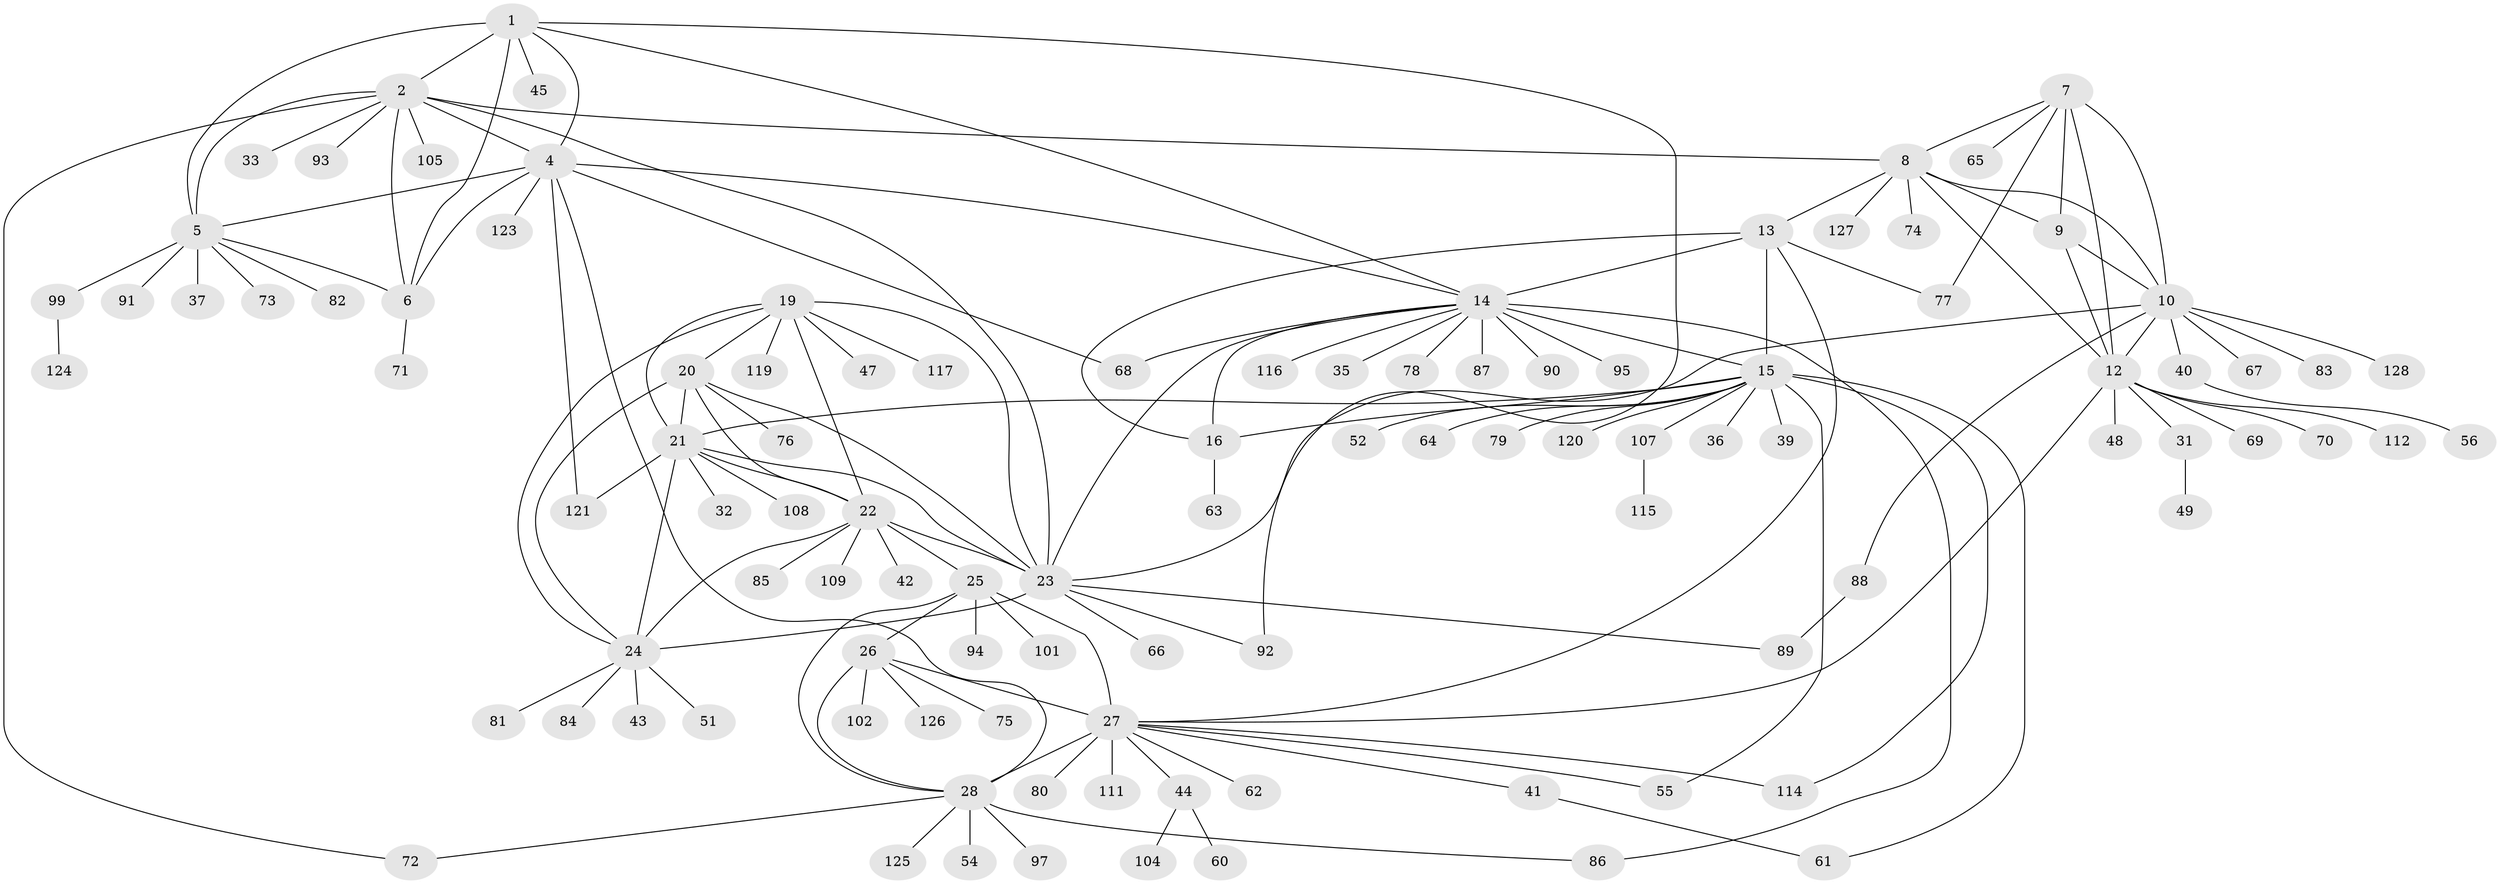// original degree distribution, {9: 0.05426356589147287, 8: 0.05426356589147287, 10: 0.03875968992248062, 6: 0.007751937984496124, 5: 0.007751937984496124, 12: 0.015503875968992248, 14: 0.007751937984496124, 11: 0.007751937984496124, 7: 0.03875968992248062, 2: 0.16279069767441862, 1: 0.5736434108527132, 3: 0.031007751937984496}
// Generated by graph-tools (version 1.1) at 2025/11/02/27/25 16:11:36]
// undirected, 105 vertices, 150 edges
graph export_dot {
graph [start="1"]
  node [color=gray90,style=filled];
  1 [super="+57"];
  2 [super="+3"];
  4 [super="+98"];
  5 [super="+46"];
  6;
  7 [super="+103"];
  8;
  9;
  10 [super="+11"];
  12 [super="+34"];
  13 [super="+53"];
  14 [super="+17"];
  15 [super="+18"];
  16 [super="+58"];
  19 [super="+100"];
  20 [super="+122"];
  21;
  22 [super="+59"];
  23 [super="+38"];
  24 [super="+96"];
  25;
  26 [super="+113"];
  27 [super="+29"];
  28 [super="+30"];
  31;
  32 [super="+110"];
  33;
  35;
  36;
  37;
  39;
  40;
  41;
  42;
  43;
  44;
  45 [super="+50"];
  47;
  48;
  49;
  51;
  52;
  54 [super="+129"];
  55;
  56;
  60;
  61;
  62;
  63;
  64;
  65;
  66;
  67;
  68 [super="+118"];
  69;
  70;
  71;
  72;
  73;
  74;
  75;
  76;
  77;
  78;
  79;
  80;
  81;
  82;
  83;
  84;
  85 [super="+106"];
  86;
  87;
  88;
  89;
  90;
  91;
  92;
  93;
  94;
  95;
  97;
  99;
  101;
  102;
  104;
  105;
  107;
  108;
  109;
  111;
  112;
  114;
  115;
  116;
  117;
  119;
  120;
  121;
  123;
  124;
  125;
  126;
  127;
  128;
  1 -- 2 [weight=2];
  1 -- 4;
  1 -- 5;
  1 -- 6;
  1 -- 14;
  1 -- 45;
  1 -- 92;
  2 -- 4 [weight=2];
  2 -- 5 [weight=2];
  2 -- 6 [weight=2];
  2 -- 8;
  2 -- 93;
  2 -- 105;
  2 -- 33;
  2 -- 72;
  2 -- 23;
  4 -- 5;
  4 -- 6;
  4 -- 68;
  4 -- 123;
  4 -- 28;
  4 -- 121;
  4 -- 14;
  5 -- 6;
  5 -- 37;
  5 -- 73;
  5 -- 91;
  5 -- 99;
  5 -- 82;
  6 -- 71;
  7 -- 8;
  7 -- 9;
  7 -- 10 [weight=2];
  7 -- 12;
  7 -- 65;
  7 -- 77;
  8 -- 9;
  8 -- 10 [weight=2];
  8 -- 12;
  8 -- 13;
  8 -- 74;
  8 -- 127;
  9 -- 10 [weight=2];
  9 -- 12;
  10 -- 12 [weight=2];
  10 -- 67;
  10 -- 83;
  10 -- 128;
  10 -- 40;
  10 -- 23;
  10 -- 88;
  12 -- 31;
  12 -- 48;
  12 -- 69;
  12 -- 70;
  12 -- 112;
  12 -- 27;
  13 -- 14 [weight=2];
  13 -- 15 [weight=2];
  13 -- 16;
  13 -- 27;
  13 -- 77;
  14 -- 15 [weight=4];
  14 -- 16 [weight=2];
  14 -- 35;
  14 -- 68;
  14 -- 78;
  14 -- 86;
  14 -- 87;
  14 -- 90;
  14 -- 116;
  14 -- 95;
  14 -- 23;
  15 -- 16 [weight=2];
  15 -- 21;
  15 -- 36;
  15 -- 55;
  15 -- 61;
  15 -- 79;
  15 -- 114;
  15 -- 64;
  15 -- 39;
  15 -- 107;
  15 -- 52;
  15 -- 120;
  16 -- 63;
  19 -- 20;
  19 -- 21;
  19 -- 22;
  19 -- 23;
  19 -- 24;
  19 -- 47;
  19 -- 119;
  19 -- 117;
  20 -- 21;
  20 -- 22;
  20 -- 23;
  20 -- 24;
  20 -- 76;
  21 -- 22;
  21 -- 23;
  21 -- 24;
  21 -- 32;
  21 -- 108;
  21 -- 121;
  22 -- 23;
  22 -- 24;
  22 -- 25;
  22 -- 42;
  22 -- 85;
  22 -- 109;
  23 -- 24;
  23 -- 66;
  23 -- 89;
  23 -- 92;
  24 -- 43;
  24 -- 51;
  24 -- 81;
  24 -- 84;
  25 -- 26;
  25 -- 27 [weight=2];
  25 -- 28 [weight=2];
  25 -- 94;
  25 -- 101;
  26 -- 27 [weight=2];
  26 -- 28 [weight=2];
  26 -- 75;
  26 -- 102;
  26 -- 126;
  27 -- 28 [weight=4];
  27 -- 41;
  27 -- 44;
  27 -- 55;
  27 -- 62;
  27 -- 80;
  27 -- 111;
  27 -- 114;
  28 -- 54;
  28 -- 72;
  28 -- 97;
  28 -- 86;
  28 -- 125;
  31 -- 49;
  40 -- 56;
  41 -- 61;
  44 -- 60;
  44 -- 104;
  88 -- 89;
  99 -- 124;
  107 -- 115;
}

